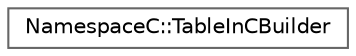 digraph "Graphical Class Hierarchy"
{
 // LATEX_PDF_SIZE
  bgcolor="transparent";
  edge [fontname=Helvetica,fontsize=10,labelfontname=Helvetica,labelfontsize=10];
  node [fontname=Helvetica,fontsize=10,shape=box,height=0.2,width=0.4];
  rankdir="LR";
  Node0 [id="Node000000",label="NamespaceC::TableInCBuilder",height=0.2,width=0.4,color="grey40", fillcolor="white", style="filled",URL="$structNamespaceC_1_1TableInCBuilder.html",tooltip=" "];
}
